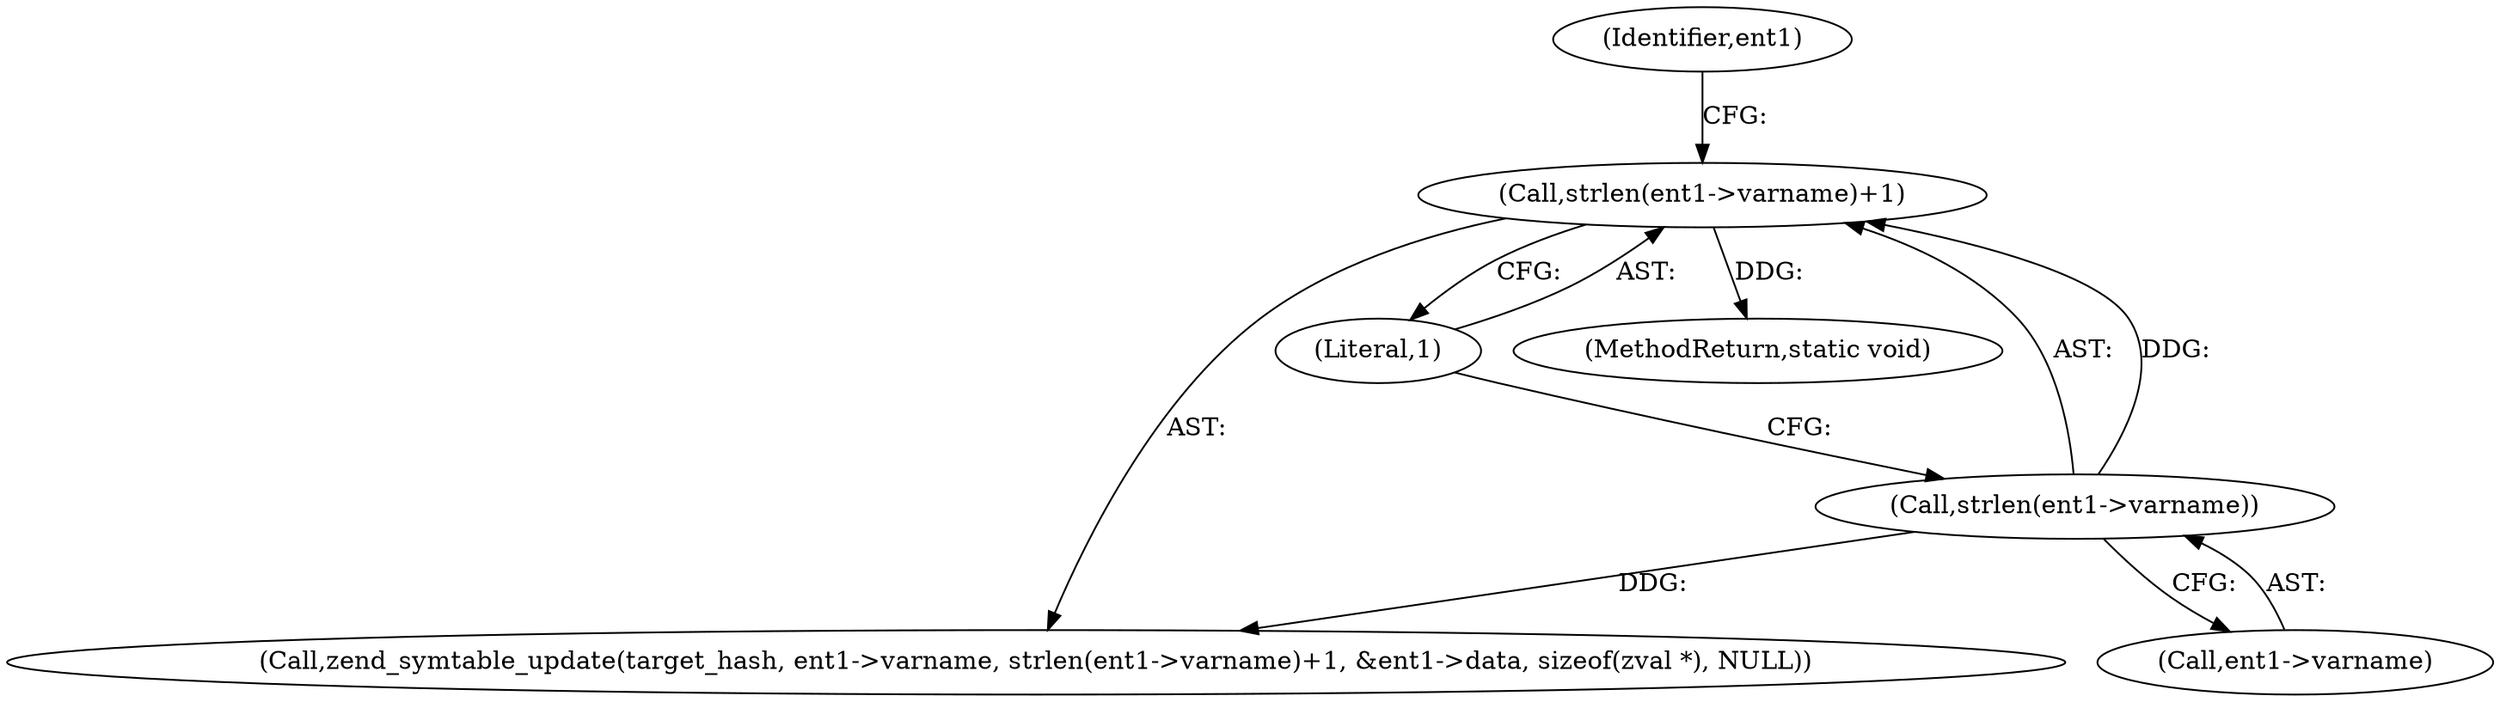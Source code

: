 digraph "0_php-src_a14fdb9746262549bbbb96abb87338bacd147e1b?w=1_0@API" {
"1000503" [label="(Call,strlen(ent1->varname)+1)"];
"1000504" [label="(Call,strlen(ent1->varname))"];
"1000511" [label="(Identifier,ent1)"];
"1000498" [label="(Call,zend_symtable_update(target_hash, ent1->varname, strlen(ent1->varname)+1, &ent1->data, sizeof(zval *), NULL))"];
"1000508" [label="(Literal,1)"];
"1000503" [label="(Call,strlen(ent1->varname)+1)"];
"1000505" [label="(Call,ent1->varname)"];
"1000504" [label="(Call,strlen(ent1->varname))"];
"1000580" [label="(MethodReturn,static void)"];
"1000503" -> "1000498"  [label="AST: "];
"1000503" -> "1000508"  [label="CFG: "];
"1000504" -> "1000503"  [label="AST: "];
"1000508" -> "1000503"  [label="AST: "];
"1000511" -> "1000503"  [label="CFG: "];
"1000503" -> "1000580"  [label="DDG: "];
"1000504" -> "1000503"  [label="DDG: "];
"1000504" -> "1000505"  [label="CFG: "];
"1000505" -> "1000504"  [label="AST: "];
"1000508" -> "1000504"  [label="CFG: "];
"1000504" -> "1000498"  [label="DDG: "];
}
